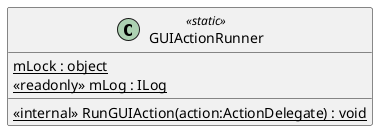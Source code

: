 @startuml
class GUIActionRunner <<static>> {
    <<internal>> {static} RunGUIAction(action:ActionDelegate) : void
    {static} mLock : object
    {static} <<readonly>> mLog : ILog
}
@enduml
